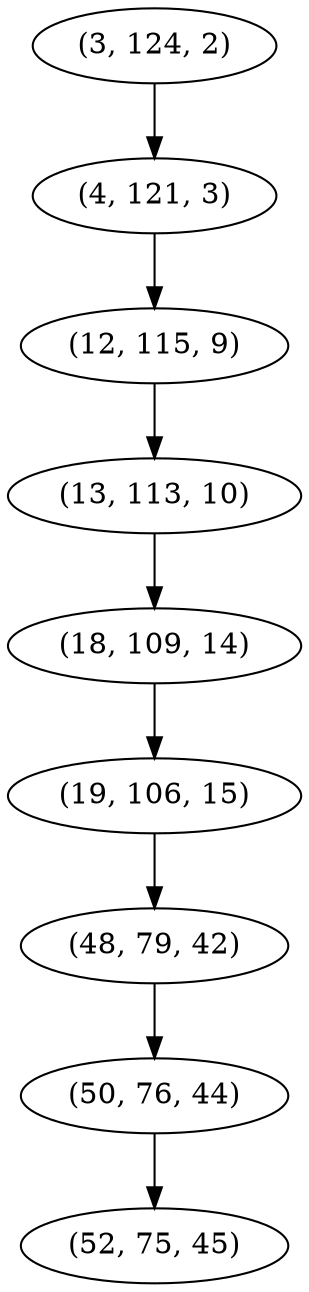 digraph tree {
    "(3, 124, 2)";
    "(4, 121, 3)";
    "(12, 115, 9)";
    "(13, 113, 10)";
    "(18, 109, 14)";
    "(19, 106, 15)";
    "(48, 79, 42)";
    "(50, 76, 44)";
    "(52, 75, 45)";
    "(3, 124, 2)" -> "(4, 121, 3)";
    "(4, 121, 3)" -> "(12, 115, 9)";
    "(12, 115, 9)" -> "(13, 113, 10)";
    "(13, 113, 10)" -> "(18, 109, 14)";
    "(18, 109, 14)" -> "(19, 106, 15)";
    "(19, 106, 15)" -> "(48, 79, 42)";
    "(48, 79, 42)" -> "(50, 76, 44)";
    "(50, 76, 44)" -> "(52, 75, 45)";
}
